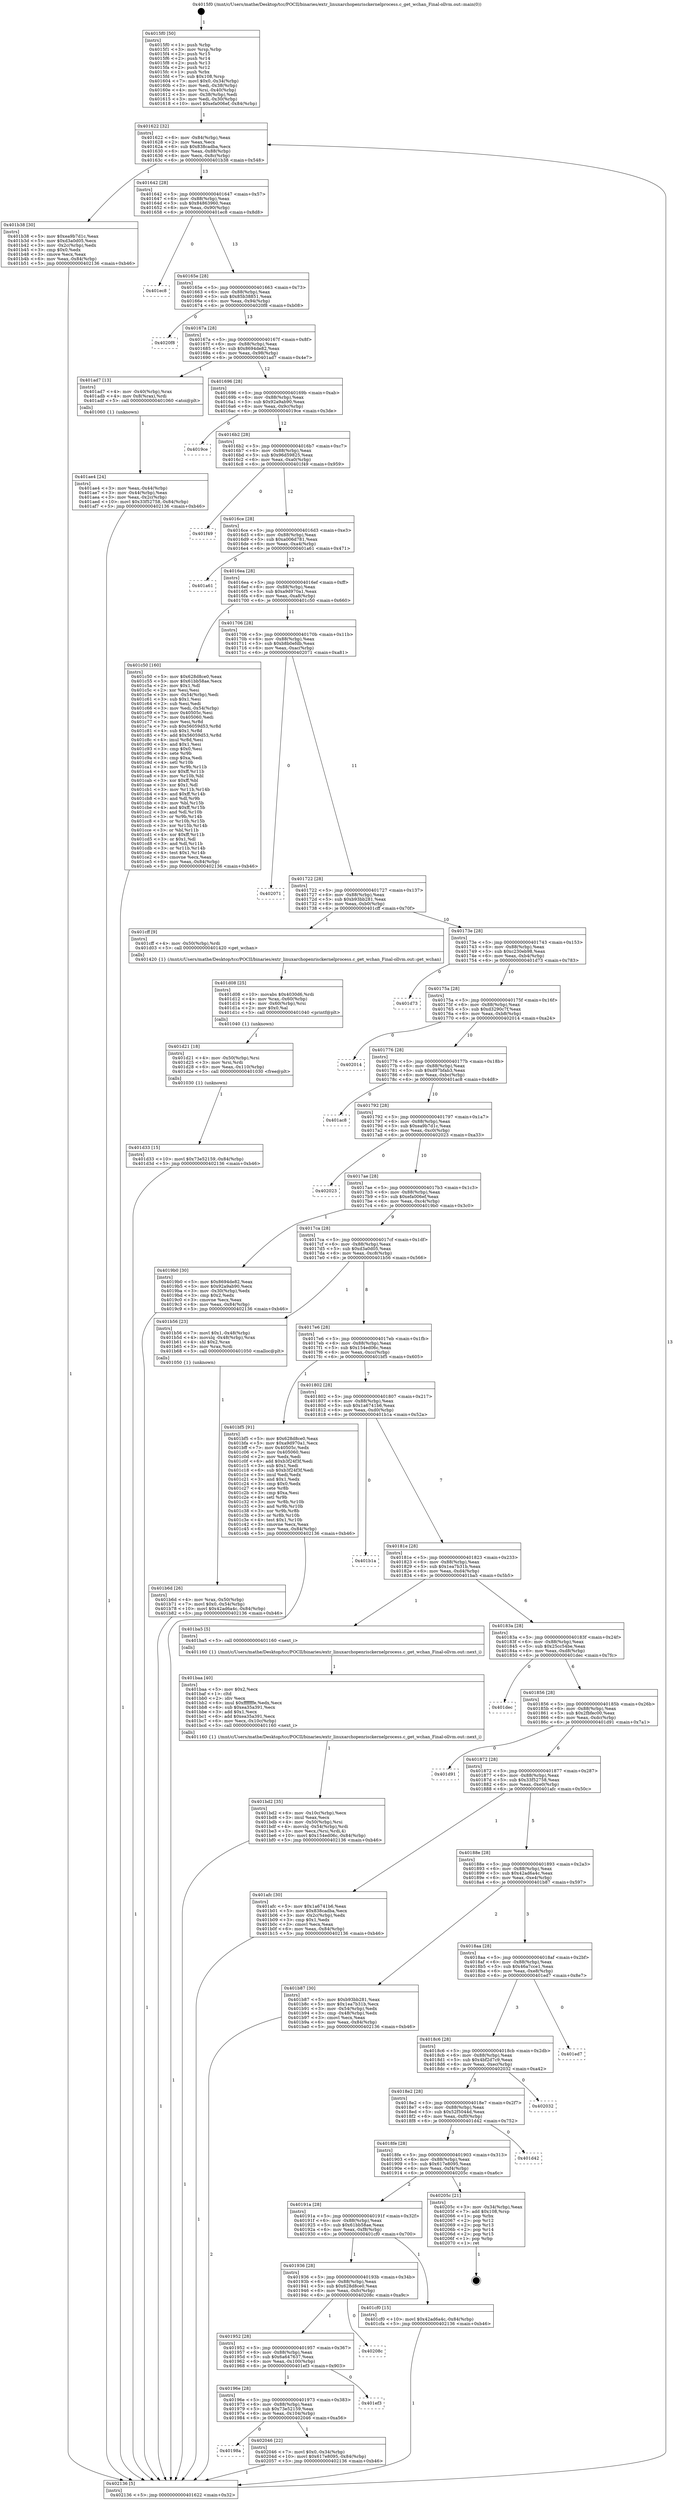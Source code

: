 digraph "0x4015f0" {
  label = "0x4015f0 (/mnt/c/Users/mathe/Desktop/tcc/POCII/binaries/extr_linuxarchopenrisckernelprocess.c_get_wchan_Final-ollvm.out::main(0))"
  labelloc = "t"
  node[shape=record]

  Entry [label="",width=0.3,height=0.3,shape=circle,fillcolor=black,style=filled]
  "0x401622" [label="{
     0x401622 [32]\l
     | [instrs]\l
     &nbsp;&nbsp;0x401622 \<+6\>: mov -0x84(%rbp),%eax\l
     &nbsp;&nbsp;0x401628 \<+2\>: mov %eax,%ecx\l
     &nbsp;&nbsp;0x40162a \<+6\>: sub $0x838cadba,%ecx\l
     &nbsp;&nbsp;0x401630 \<+6\>: mov %eax,-0x88(%rbp)\l
     &nbsp;&nbsp;0x401636 \<+6\>: mov %ecx,-0x8c(%rbp)\l
     &nbsp;&nbsp;0x40163c \<+6\>: je 0000000000401b38 \<main+0x548\>\l
  }"]
  "0x401b38" [label="{
     0x401b38 [30]\l
     | [instrs]\l
     &nbsp;&nbsp;0x401b38 \<+5\>: mov $0xea9b7d1c,%eax\l
     &nbsp;&nbsp;0x401b3d \<+5\>: mov $0xd3a0d05,%ecx\l
     &nbsp;&nbsp;0x401b42 \<+3\>: mov -0x2c(%rbp),%edx\l
     &nbsp;&nbsp;0x401b45 \<+3\>: cmp $0x0,%edx\l
     &nbsp;&nbsp;0x401b48 \<+3\>: cmove %ecx,%eax\l
     &nbsp;&nbsp;0x401b4b \<+6\>: mov %eax,-0x84(%rbp)\l
     &nbsp;&nbsp;0x401b51 \<+5\>: jmp 0000000000402136 \<main+0xb46\>\l
  }"]
  "0x401642" [label="{
     0x401642 [28]\l
     | [instrs]\l
     &nbsp;&nbsp;0x401642 \<+5\>: jmp 0000000000401647 \<main+0x57\>\l
     &nbsp;&nbsp;0x401647 \<+6\>: mov -0x88(%rbp),%eax\l
     &nbsp;&nbsp;0x40164d \<+5\>: sub $0x84863960,%eax\l
     &nbsp;&nbsp;0x401652 \<+6\>: mov %eax,-0x90(%rbp)\l
     &nbsp;&nbsp;0x401658 \<+6\>: je 0000000000401ec8 \<main+0x8d8\>\l
  }"]
  Exit [label="",width=0.3,height=0.3,shape=circle,fillcolor=black,style=filled,peripheries=2]
  "0x401ec8" [label="{
     0x401ec8\l
  }", style=dashed]
  "0x40165e" [label="{
     0x40165e [28]\l
     | [instrs]\l
     &nbsp;&nbsp;0x40165e \<+5\>: jmp 0000000000401663 \<main+0x73\>\l
     &nbsp;&nbsp;0x401663 \<+6\>: mov -0x88(%rbp),%eax\l
     &nbsp;&nbsp;0x401669 \<+5\>: sub $0x85b38851,%eax\l
     &nbsp;&nbsp;0x40166e \<+6\>: mov %eax,-0x94(%rbp)\l
     &nbsp;&nbsp;0x401674 \<+6\>: je 00000000004020f8 \<main+0xb08\>\l
  }"]
  "0x40198a" [label="{
     0x40198a\l
  }", style=dashed]
  "0x4020f8" [label="{
     0x4020f8\l
  }", style=dashed]
  "0x40167a" [label="{
     0x40167a [28]\l
     | [instrs]\l
     &nbsp;&nbsp;0x40167a \<+5\>: jmp 000000000040167f \<main+0x8f\>\l
     &nbsp;&nbsp;0x40167f \<+6\>: mov -0x88(%rbp),%eax\l
     &nbsp;&nbsp;0x401685 \<+5\>: sub $0x8694de82,%eax\l
     &nbsp;&nbsp;0x40168a \<+6\>: mov %eax,-0x98(%rbp)\l
     &nbsp;&nbsp;0x401690 \<+6\>: je 0000000000401ad7 \<main+0x4e7\>\l
  }"]
  "0x402046" [label="{
     0x402046 [22]\l
     | [instrs]\l
     &nbsp;&nbsp;0x402046 \<+7\>: movl $0x0,-0x34(%rbp)\l
     &nbsp;&nbsp;0x40204d \<+10\>: movl $0x617e8095,-0x84(%rbp)\l
     &nbsp;&nbsp;0x402057 \<+5\>: jmp 0000000000402136 \<main+0xb46\>\l
  }"]
  "0x401ad7" [label="{
     0x401ad7 [13]\l
     | [instrs]\l
     &nbsp;&nbsp;0x401ad7 \<+4\>: mov -0x40(%rbp),%rax\l
     &nbsp;&nbsp;0x401adb \<+4\>: mov 0x8(%rax),%rdi\l
     &nbsp;&nbsp;0x401adf \<+5\>: call 0000000000401060 \<atoi@plt\>\l
     | [calls]\l
     &nbsp;&nbsp;0x401060 \{1\} (unknown)\l
  }"]
  "0x401696" [label="{
     0x401696 [28]\l
     | [instrs]\l
     &nbsp;&nbsp;0x401696 \<+5\>: jmp 000000000040169b \<main+0xab\>\l
     &nbsp;&nbsp;0x40169b \<+6\>: mov -0x88(%rbp),%eax\l
     &nbsp;&nbsp;0x4016a1 \<+5\>: sub $0x92a9ab90,%eax\l
     &nbsp;&nbsp;0x4016a6 \<+6\>: mov %eax,-0x9c(%rbp)\l
     &nbsp;&nbsp;0x4016ac \<+6\>: je 00000000004019ce \<main+0x3de\>\l
  }"]
  "0x40196e" [label="{
     0x40196e [28]\l
     | [instrs]\l
     &nbsp;&nbsp;0x40196e \<+5\>: jmp 0000000000401973 \<main+0x383\>\l
     &nbsp;&nbsp;0x401973 \<+6\>: mov -0x88(%rbp),%eax\l
     &nbsp;&nbsp;0x401979 \<+5\>: sub $0x73e52159,%eax\l
     &nbsp;&nbsp;0x40197e \<+6\>: mov %eax,-0x104(%rbp)\l
     &nbsp;&nbsp;0x401984 \<+6\>: je 0000000000402046 \<main+0xa56\>\l
  }"]
  "0x4019ce" [label="{
     0x4019ce\l
  }", style=dashed]
  "0x4016b2" [label="{
     0x4016b2 [28]\l
     | [instrs]\l
     &nbsp;&nbsp;0x4016b2 \<+5\>: jmp 00000000004016b7 \<main+0xc7\>\l
     &nbsp;&nbsp;0x4016b7 \<+6\>: mov -0x88(%rbp),%eax\l
     &nbsp;&nbsp;0x4016bd \<+5\>: sub $0x96d59825,%eax\l
     &nbsp;&nbsp;0x4016c2 \<+6\>: mov %eax,-0xa0(%rbp)\l
     &nbsp;&nbsp;0x4016c8 \<+6\>: je 0000000000401f49 \<main+0x959\>\l
  }"]
  "0x401ef3" [label="{
     0x401ef3\l
  }", style=dashed]
  "0x401f49" [label="{
     0x401f49\l
  }", style=dashed]
  "0x4016ce" [label="{
     0x4016ce [28]\l
     | [instrs]\l
     &nbsp;&nbsp;0x4016ce \<+5\>: jmp 00000000004016d3 \<main+0xe3\>\l
     &nbsp;&nbsp;0x4016d3 \<+6\>: mov -0x88(%rbp),%eax\l
     &nbsp;&nbsp;0x4016d9 \<+5\>: sub $0xa006d781,%eax\l
     &nbsp;&nbsp;0x4016de \<+6\>: mov %eax,-0xa4(%rbp)\l
     &nbsp;&nbsp;0x4016e4 \<+6\>: je 0000000000401a61 \<main+0x471\>\l
  }"]
  "0x401952" [label="{
     0x401952 [28]\l
     | [instrs]\l
     &nbsp;&nbsp;0x401952 \<+5\>: jmp 0000000000401957 \<main+0x367\>\l
     &nbsp;&nbsp;0x401957 \<+6\>: mov -0x88(%rbp),%eax\l
     &nbsp;&nbsp;0x40195d \<+5\>: sub $0x6a647637,%eax\l
     &nbsp;&nbsp;0x401962 \<+6\>: mov %eax,-0x100(%rbp)\l
     &nbsp;&nbsp;0x401968 \<+6\>: je 0000000000401ef3 \<main+0x903\>\l
  }"]
  "0x401a61" [label="{
     0x401a61\l
  }", style=dashed]
  "0x4016ea" [label="{
     0x4016ea [28]\l
     | [instrs]\l
     &nbsp;&nbsp;0x4016ea \<+5\>: jmp 00000000004016ef \<main+0xff\>\l
     &nbsp;&nbsp;0x4016ef \<+6\>: mov -0x88(%rbp),%eax\l
     &nbsp;&nbsp;0x4016f5 \<+5\>: sub $0xa9d970a1,%eax\l
     &nbsp;&nbsp;0x4016fa \<+6\>: mov %eax,-0xa8(%rbp)\l
     &nbsp;&nbsp;0x401700 \<+6\>: je 0000000000401c50 \<main+0x660\>\l
  }"]
  "0x40208c" [label="{
     0x40208c\l
  }", style=dashed]
  "0x401c50" [label="{
     0x401c50 [160]\l
     | [instrs]\l
     &nbsp;&nbsp;0x401c50 \<+5\>: mov $0x628d8ce0,%eax\l
     &nbsp;&nbsp;0x401c55 \<+5\>: mov $0x61bb58ae,%ecx\l
     &nbsp;&nbsp;0x401c5a \<+2\>: mov $0x1,%dl\l
     &nbsp;&nbsp;0x401c5c \<+2\>: xor %esi,%esi\l
     &nbsp;&nbsp;0x401c5e \<+3\>: mov -0x54(%rbp),%edi\l
     &nbsp;&nbsp;0x401c61 \<+3\>: sub $0x1,%esi\l
     &nbsp;&nbsp;0x401c64 \<+2\>: sub %esi,%edi\l
     &nbsp;&nbsp;0x401c66 \<+3\>: mov %edi,-0x54(%rbp)\l
     &nbsp;&nbsp;0x401c69 \<+7\>: mov 0x40505c,%esi\l
     &nbsp;&nbsp;0x401c70 \<+7\>: mov 0x405060,%edi\l
     &nbsp;&nbsp;0x401c77 \<+3\>: mov %esi,%r8d\l
     &nbsp;&nbsp;0x401c7a \<+7\>: sub $0x56059d53,%r8d\l
     &nbsp;&nbsp;0x401c81 \<+4\>: sub $0x1,%r8d\l
     &nbsp;&nbsp;0x401c85 \<+7\>: add $0x56059d53,%r8d\l
     &nbsp;&nbsp;0x401c8c \<+4\>: imul %r8d,%esi\l
     &nbsp;&nbsp;0x401c90 \<+3\>: and $0x1,%esi\l
     &nbsp;&nbsp;0x401c93 \<+3\>: cmp $0x0,%esi\l
     &nbsp;&nbsp;0x401c96 \<+4\>: sete %r9b\l
     &nbsp;&nbsp;0x401c9a \<+3\>: cmp $0xa,%edi\l
     &nbsp;&nbsp;0x401c9d \<+4\>: setl %r10b\l
     &nbsp;&nbsp;0x401ca1 \<+3\>: mov %r9b,%r11b\l
     &nbsp;&nbsp;0x401ca4 \<+4\>: xor $0xff,%r11b\l
     &nbsp;&nbsp;0x401ca8 \<+3\>: mov %r10b,%bl\l
     &nbsp;&nbsp;0x401cab \<+3\>: xor $0xff,%bl\l
     &nbsp;&nbsp;0x401cae \<+3\>: xor $0x1,%dl\l
     &nbsp;&nbsp;0x401cb1 \<+3\>: mov %r11b,%r14b\l
     &nbsp;&nbsp;0x401cb4 \<+4\>: and $0xff,%r14b\l
     &nbsp;&nbsp;0x401cb8 \<+3\>: and %dl,%r9b\l
     &nbsp;&nbsp;0x401cbb \<+3\>: mov %bl,%r15b\l
     &nbsp;&nbsp;0x401cbe \<+4\>: and $0xff,%r15b\l
     &nbsp;&nbsp;0x401cc2 \<+3\>: and %dl,%r10b\l
     &nbsp;&nbsp;0x401cc5 \<+3\>: or %r9b,%r14b\l
     &nbsp;&nbsp;0x401cc8 \<+3\>: or %r10b,%r15b\l
     &nbsp;&nbsp;0x401ccb \<+3\>: xor %r15b,%r14b\l
     &nbsp;&nbsp;0x401cce \<+3\>: or %bl,%r11b\l
     &nbsp;&nbsp;0x401cd1 \<+4\>: xor $0xff,%r11b\l
     &nbsp;&nbsp;0x401cd5 \<+3\>: or $0x1,%dl\l
     &nbsp;&nbsp;0x401cd8 \<+3\>: and %dl,%r11b\l
     &nbsp;&nbsp;0x401cdb \<+3\>: or %r11b,%r14b\l
     &nbsp;&nbsp;0x401cde \<+4\>: test $0x1,%r14b\l
     &nbsp;&nbsp;0x401ce2 \<+3\>: cmovne %ecx,%eax\l
     &nbsp;&nbsp;0x401ce5 \<+6\>: mov %eax,-0x84(%rbp)\l
     &nbsp;&nbsp;0x401ceb \<+5\>: jmp 0000000000402136 \<main+0xb46\>\l
  }"]
  "0x401706" [label="{
     0x401706 [28]\l
     | [instrs]\l
     &nbsp;&nbsp;0x401706 \<+5\>: jmp 000000000040170b \<main+0x11b\>\l
     &nbsp;&nbsp;0x40170b \<+6\>: mov -0x88(%rbp),%eax\l
     &nbsp;&nbsp;0x401711 \<+5\>: sub $0xb8b0efdb,%eax\l
     &nbsp;&nbsp;0x401716 \<+6\>: mov %eax,-0xac(%rbp)\l
     &nbsp;&nbsp;0x40171c \<+6\>: je 0000000000402071 \<main+0xa81\>\l
  }"]
  "0x401d33" [label="{
     0x401d33 [15]\l
     | [instrs]\l
     &nbsp;&nbsp;0x401d33 \<+10\>: movl $0x73e52159,-0x84(%rbp)\l
     &nbsp;&nbsp;0x401d3d \<+5\>: jmp 0000000000402136 \<main+0xb46\>\l
  }"]
  "0x402071" [label="{
     0x402071\l
  }", style=dashed]
  "0x401722" [label="{
     0x401722 [28]\l
     | [instrs]\l
     &nbsp;&nbsp;0x401722 \<+5\>: jmp 0000000000401727 \<main+0x137\>\l
     &nbsp;&nbsp;0x401727 \<+6\>: mov -0x88(%rbp),%eax\l
     &nbsp;&nbsp;0x40172d \<+5\>: sub $0xb93bb281,%eax\l
     &nbsp;&nbsp;0x401732 \<+6\>: mov %eax,-0xb0(%rbp)\l
     &nbsp;&nbsp;0x401738 \<+6\>: je 0000000000401cff \<main+0x70f\>\l
  }"]
  "0x401d21" [label="{
     0x401d21 [18]\l
     | [instrs]\l
     &nbsp;&nbsp;0x401d21 \<+4\>: mov -0x50(%rbp),%rsi\l
     &nbsp;&nbsp;0x401d25 \<+3\>: mov %rsi,%rdi\l
     &nbsp;&nbsp;0x401d28 \<+6\>: mov %eax,-0x110(%rbp)\l
     &nbsp;&nbsp;0x401d2e \<+5\>: call 0000000000401030 \<free@plt\>\l
     | [calls]\l
     &nbsp;&nbsp;0x401030 \{1\} (unknown)\l
  }"]
  "0x401cff" [label="{
     0x401cff [9]\l
     | [instrs]\l
     &nbsp;&nbsp;0x401cff \<+4\>: mov -0x50(%rbp),%rdi\l
     &nbsp;&nbsp;0x401d03 \<+5\>: call 0000000000401420 \<get_wchan\>\l
     | [calls]\l
     &nbsp;&nbsp;0x401420 \{1\} (/mnt/c/Users/mathe/Desktop/tcc/POCII/binaries/extr_linuxarchopenrisckernelprocess.c_get_wchan_Final-ollvm.out::get_wchan)\l
  }"]
  "0x40173e" [label="{
     0x40173e [28]\l
     | [instrs]\l
     &nbsp;&nbsp;0x40173e \<+5\>: jmp 0000000000401743 \<main+0x153\>\l
     &nbsp;&nbsp;0x401743 \<+6\>: mov -0x88(%rbp),%eax\l
     &nbsp;&nbsp;0x401749 \<+5\>: sub $0xc230eb98,%eax\l
     &nbsp;&nbsp;0x40174e \<+6\>: mov %eax,-0xb4(%rbp)\l
     &nbsp;&nbsp;0x401754 \<+6\>: je 0000000000401d73 \<main+0x783\>\l
  }"]
  "0x401d08" [label="{
     0x401d08 [25]\l
     | [instrs]\l
     &nbsp;&nbsp;0x401d08 \<+10\>: movabs $0x4030d6,%rdi\l
     &nbsp;&nbsp;0x401d12 \<+4\>: mov %rax,-0x60(%rbp)\l
     &nbsp;&nbsp;0x401d16 \<+4\>: mov -0x60(%rbp),%rsi\l
     &nbsp;&nbsp;0x401d1a \<+2\>: mov $0x0,%al\l
     &nbsp;&nbsp;0x401d1c \<+5\>: call 0000000000401040 \<printf@plt\>\l
     | [calls]\l
     &nbsp;&nbsp;0x401040 \{1\} (unknown)\l
  }"]
  "0x401d73" [label="{
     0x401d73\l
  }", style=dashed]
  "0x40175a" [label="{
     0x40175a [28]\l
     | [instrs]\l
     &nbsp;&nbsp;0x40175a \<+5\>: jmp 000000000040175f \<main+0x16f\>\l
     &nbsp;&nbsp;0x40175f \<+6\>: mov -0x88(%rbp),%eax\l
     &nbsp;&nbsp;0x401765 \<+5\>: sub $0xd3290c7f,%eax\l
     &nbsp;&nbsp;0x40176a \<+6\>: mov %eax,-0xb8(%rbp)\l
     &nbsp;&nbsp;0x401770 \<+6\>: je 0000000000402014 \<main+0xa24\>\l
  }"]
  "0x401936" [label="{
     0x401936 [28]\l
     | [instrs]\l
     &nbsp;&nbsp;0x401936 \<+5\>: jmp 000000000040193b \<main+0x34b\>\l
     &nbsp;&nbsp;0x40193b \<+6\>: mov -0x88(%rbp),%eax\l
     &nbsp;&nbsp;0x401941 \<+5\>: sub $0x628d8ce0,%eax\l
     &nbsp;&nbsp;0x401946 \<+6\>: mov %eax,-0xfc(%rbp)\l
     &nbsp;&nbsp;0x40194c \<+6\>: je 000000000040208c \<main+0xa9c\>\l
  }"]
  "0x402014" [label="{
     0x402014\l
  }", style=dashed]
  "0x401776" [label="{
     0x401776 [28]\l
     | [instrs]\l
     &nbsp;&nbsp;0x401776 \<+5\>: jmp 000000000040177b \<main+0x18b\>\l
     &nbsp;&nbsp;0x40177b \<+6\>: mov -0x88(%rbp),%eax\l
     &nbsp;&nbsp;0x401781 \<+5\>: sub $0xd97bfab3,%eax\l
     &nbsp;&nbsp;0x401786 \<+6\>: mov %eax,-0xbc(%rbp)\l
     &nbsp;&nbsp;0x40178c \<+6\>: je 0000000000401ac8 \<main+0x4d8\>\l
  }"]
  "0x401cf0" [label="{
     0x401cf0 [15]\l
     | [instrs]\l
     &nbsp;&nbsp;0x401cf0 \<+10\>: movl $0x42ad6a4c,-0x84(%rbp)\l
     &nbsp;&nbsp;0x401cfa \<+5\>: jmp 0000000000402136 \<main+0xb46\>\l
  }"]
  "0x401ac8" [label="{
     0x401ac8\l
  }", style=dashed]
  "0x401792" [label="{
     0x401792 [28]\l
     | [instrs]\l
     &nbsp;&nbsp;0x401792 \<+5\>: jmp 0000000000401797 \<main+0x1a7\>\l
     &nbsp;&nbsp;0x401797 \<+6\>: mov -0x88(%rbp),%eax\l
     &nbsp;&nbsp;0x40179d \<+5\>: sub $0xea9b7d1c,%eax\l
     &nbsp;&nbsp;0x4017a2 \<+6\>: mov %eax,-0xc0(%rbp)\l
     &nbsp;&nbsp;0x4017a8 \<+6\>: je 0000000000402023 \<main+0xa33\>\l
  }"]
  "0x40191a" [label="{
     0x40191a [28]\l
     | [instrs]\l
     &nbsp;&nbsp;0x40191a \<+5\>: jmp 000000000040191f \<main+0x32f\>\l
     &nbsp;&nbsp;0x40191f \<+6\>: mov -0x88(%rbp),%eax\l
     &nbsp;&nbsp;0x401925 \<+5\>: sub $0x61bb58ae,%eax\l
     &nbsp;&nbsp;0x40192a \<+6\>: mov %eax,-0xf8(%rbp)\l
     &nbsp;&nbsp;0x401930 \<+6\>: je 0000000000401cf0 \<main+0x700\>\l
  }"]
  "0x402023" [label="{
     0x402023\l
  }", style=dashed]
  "0x4017ae" [label="{
     0x4017ae [28]\l
     | [instrs]\l
     &nbsp;&nbsp;0x4017ae \<+5\>: jmp 00000000004017b3 \<main+0x1c3\>\l
     &nbsp;&nbsp;0x4017b3 \<+6\>: mov -0x88(%rbp),%eax\l
     &nbsp;&nbsp;0x4017b9 \<+5\>: sub $0xefa006ef,%eax\l
     &nbsp;&nbsp;0x4017be \<+6\>: mov %eax,-0xc4(%rbp)\l
     &nbsp;&nbsp;0x4017c4 \<+6\>: je 00000000004019b0 \<main+0x3c0\>\l
  }"]
  "0x40205c" [label="{
     0x40205c [21]\l
     | [instrs]\l
     &nbsp;&nbsp;0x40205c \<+3\>: mov -0x34(%rbp),%eax\l
     &nbsp;&nbsp;0x40205f \<+7\>: add $0x108,%rsp\l
     &nbsp;&nbsp;0x402066 \<+1\>: pop %rbx\l
     &nbsp;&nbsp;0x402067 \<+2\>: pop %r12\l
     &nbsp;&nbsp;0x402069 \<+2\>: pop %r13\l
     &nbsp;&nbsp;0x40206b \<+2\>: pop %r14\l
     &nbsp;&nbsp;0x40206d \<+2\>: pop %r15\l
     &nbsp;&nbsp;0x40206f \<+1\>: pop %rbp\l
     &nbsp;&nbsp;0x402070 \<+1\>: ret\l
  }"]
  "0x4019b0" [label="{
     0x4019b0 [30]\l
     | [instrs]\l
     &nbsp;&nbsp;0x4019b0 \<+5\>: mov $0x8694de82,%eax\l
     &nbsp;&nbsp;0x4019b5 \<+5\>: mov $0x92a9ab90,%ecx\l
     &nbsp;&nbsp;0x4019ba \<+3\>: mov -0x30(%rbp),%edx\l
     &nbsp;&nbsp;0x4019bd \<+3\>: cmp $0x2,%edx\l
     &nbsp;&nbsp;0x4019c0 \<+3\>: cmovne %ecx,%eax\l
     &nbsp;&nbsp;0x4019c3 \<+6\>: mov %eax,-0x84(%rbp)\l
     &nbsp;&nbsp;0x4019c9 \<+5\>: jmp 0000000000402136 \<main+0xb46\>\l
  }"]
  "0x4017ca" [label="{
     0x4017ca [28]\l
     | [instrs]\l
     &nbsp;&nbsp;0x4017ca \<+5\>: jmp 00000000004017cf \<main+0x1df\>\l
     &nbsp;&nbsp;0x4017cf \<+6\>: mov -0x88(%rbp),%eax\l
     &nbsp;&nbsp;0x4017d5 \<+5\>: sub $0xd3a0d05,%eax\l
     &nbsp;&nbsp;0x4017da \<+6\>: mov %eax,-0xc8(%rbp)\l
     &nbsp;&nbsp;0x4017e0 \<+6\>: je 0000000000401b56 \<main+0x566\>\l
  }"]
  "0x402136" [label="{
     0x402136 [5]\l
     | [instrs]\l
     &nbsp;&nbsp;0x402136 \<+5\>: jmp 0000000000401622 \<main+0x32\>\l
  }"]
  "0x4015f0" [label="{
     0x4015f0 [50]\l
     | [instrs]\l
     &nbsp;&nbsp;0x4015f0 \<+1\>: push %rbp\l
     &nbsp;&nbsp;0x4015f1 \<+3\>: mov %rsp,%rbp\l
     &nbsp;&nbsp;0x4015f4 \<+2\>: push %r15\l
     &nbsp;&nbsp;0x4015f6 \<+2\>: push %r14\l
     &nbsp;&nbsp;0x4015f8 \<+2\>: push %r13\l
     &nbsp;&nbsp;0x4015fa \<+2\>: push %r12\l
     &nbsp;&nbsp;0x4015fc \<+1\>: push %rbx\l
     &nbsp;&nbsp;0x4015fd \<+7\>: sub $0x108,%rsp\l
     &nbsp;&nbsp;0x401604 \<+7\>: movl $0x0,-0x34(%rbp)\l
     &nbsp;&nbsp;0x40160b \<+3\>: mov %edi,-0x38(%rbp)\l
     &nbsp;&nbsp;0x40160e \<+4\>: mov %rsi,-0x40(%rbp)\l
     &nbsp;&nbsp;0x401612 \<+3\>: mov -0x38(%rbp),%edi\l
     &nbsp;&nbsp;0x401615 \<+3\>: mov %edi,-0x30(%rbp)\l
     &nbsp;&nbsp;0x401618 \<+10\>: movl $0xefa006ef,-0x84(%rbp)\l
  }"]
  "0x401ae4" [label="{
     0x401ae4 [24]\l
     | [instrs]\l
     &nbsp;&nbsp;0x401ae4 \<+3\>: mov %eax,-0x44(%rbp)\l
     &nbsp;&nbsp;0x401ae7 \<+3\>: mov -0x44(%rbp),%eax\l
     &nbsp;&nbsp;0x401aea \<+3\>: mov %eax,-0x2c(%rbp)\l
     &nbsp;&nbsp;0x401aed \<+10\>: movl $0x33f52758,-0x84(%rbp)\l
     &nbsp;&nbsp;0x401af7 \<+5\>: jmp 0000000000402136 \<main+0xb46\>\l
  }"]
  "0x4018fe" [label="{
     0x4018fe [28]\l
     | [instrs]\l
     &nbsp;&nbsp;0x4018fe \<+5\>: jmp 0000000000401903 \<main+0x313\>\l
     &nbsp;&nbsp;0x401903 \<+6\>: mov -0x88(%rbp),%eax\l
     &nbsp;&nbsp;0x401909 \<+5\>: sub $0x617e8095,%eax\l
     &nbsp;&nbsp;0x40190e \<+6\>: mov %eax,-0xf4(%rbp)\l
     &nbsp;&nbsp;0x401914 \<+6\>: je 000000000040205c \<main+0xa6c\>\l
  }"]
  "0x401b56" [label="{
     0x401b56 [23]\l
     | [instrs]\l
     &nbsp;&nbsp;0x401b56 \<+7\>: movl $0x1,-0x48(%rbp)\l
     &nbsp;&nbsp;0x401b5d \<+4\>: movslq -0x48(%rbp),%rax\l
     &nbsp;&nbsp;0x401b61 \<+4\>: shl $0x2,%rax\l
     &nbsp;&nbsp;0x401b65 \<+3\>: mov %rax,%rdi\l
     &nbsp;&nbsp;0x401b68 \<+5\>: call 0000000000401050 \<malloc@plt\>\l
     | [calls]\l
     &nbsp;&nbsp;0x401050 \{1\} (unknown)\l
  }"]
  "0x4017e6" [label="{
     0x4017e6 [28]\l
     | [instrs]\l
     &nbsp;&nbsp;0x4017e6 \<+5\>: jmp 00000000004017eb \<main+0x1fb\>\l
     &nbsp;&nbsp;0x4017eb \<+6\>: mov -0x88(%rbp),%eax\l
     &nbsp;&nbsp;0x4017f1 \<+5\>: sub $0x154ed06c,%eax\l
     &nbsp;&nbsp;0x4017f6 \<+6\>: mov %eax,-0xcc(%rbp)\l
     &nbsp;&nbsp;0x4017fc \<+6\>: je 0000000000401bf5 \<main+0x605\>\l
  }"]
  "0x401d42" [label="{
     0x401d42\l
  }", style=dashed]
  "0x401bf5" [label="{
     0x401bf5 [91]\l
     | [instrs]\l
     &nbsp;&nbsp;0x401bf5 \<+5\>: mov $0x628d8ce0,%eax\l
     &nbsp;&nbsp;0x401bfa \<+5\>: mov $0xa9d970a1,%ecx\l
     &nbsp;&nbsp;0x401bff \<+7\>: mov 0x40505c,%edx\l
     &nbsp;&nbsp;0x401c06 \<+7\>: mov 0x405060,%esi\l
     &nbsp;&nbsp;0x401c0d \<+2\>: mov %edx,%edi\l
     &nbsp;&nbsp;0x401c0f \<+6\>: add $0xb3f24f3f,%edi\l
     &nbsp;&nbsp;0x401c15 \<+3\>: sub $0x1,%edi\l
     &nbsp;&nbsp;0x401c18 \<+6\>: sub $0xb3f24f3f,%edi\l
     &nbsp;&nbsp;0x401c1e \<+3\>: imul %edi,%edx\l
     &nbsp;&nbsp;0x401c21 \<+3\>: and $0x1,%edx\l
     &nbsp;&nbsp;0x401c24 \<+3\>: cmp $0x0,%edx\l
     &nbsp;&nbsp;0x401c27 \<+4\>: sete %r8b\l
     &nbsp;&nbsp;0x401c2b \<+3\>: cmp $0xa,%esi\l
     &nbsp;&nbsp;0x401c2e \<+4\>: setl %r9b\l
     &nbsp;&nbsp;0x401c32 \<+3\>: mov %r8b,%r10b\l
     &nbsp;&nbsp;0x401c35 \<+3\>: and %r9b,%r10b\l
     &nbsp;&nbsp;0x401c38 \<+3\>: xor %r9b,%r8b\l
     &nbsp;&nbsp;0x401c3b \<+3\>: or %r8b,%r10b\l
     &nbsp;&nbsp;0x401c3e \<+4\>: test $0x1,%r10b\l
     &nbsp;&nbsp;0x401c42 \<+3\>: cmovne %ecx,%eax\l
     &nbsp;&nbsp;0x401c45 \<+6\>: mov %eax,-0x84(%rbp)\l
     &nbsp;&nbsp;0x401c4b \<+5\>: jmp 0000000000402136 \<main+0xb46\>\l
  }"]
  "0x401802" [label="{
     0x401802 [28]\l
     | [instrs]\l
     &nbsp;&nbsp;0x401802 \<+5\>: jmp 0000000000401807 \<main+0x217\>\l
     &nbsp;&nbsp;0x401807 \<+6\>: mov -0x88(%rbp),%eax\l
     &nbsp;&nbsp;0x40180d \<+5\>: sub $0x1a6741b6,%eax\l
     &nbsp;&nbsp;0x401812 \<+6\>: mov %eax,-0xd0(%rbp)\l
     &nbsp;&nbsp;0x401818 \<+6\>: je 0000000000401b1a \<main+0x52a\>\l
  }"]
  "0x4018e2" [label="{
     0x4018e2 [28]\l
     | [instrs]\l
     &nbsp;&nbsp;0x4018e2 \<+5\>: jmp 00000000004018e7 \<main+0x2f7\>\l
     &nbsp;&nbsp;0x4018e7 \<+6\>: mov -0x88(%rbp),%eax\l
     &nbsp;&nbsp;0x4018ed \<+5\>: sub $0x52f5044d,%eax\l
     &nbsp;&nbsp;0x4018f2 \<+6\>: mov %eax,-0xf0(%rbp)\l
     &nbsp;&nbsp;0x4018f8 \<+6\>: je 0000000000401d42 \<main+0x752\>\l
  }"]
  "0x401b1a" [label="{
     0x401b1a\l
  }", style=dashed]
  "0x40181e" [label="{
     0x40181e [28]\l
     | [instrs]\l
     &nbsp;&nbsp;0x40181e \<+5\>: jmp 0000000000401823 \<main+0x233\>\l
     &nbsp;&nbsp;0x401823 \<+6\>: mov -0x88(%rbp),%eax\l
     &nbsp;&nbsp;0x401829 \<+5\>: sub $0x1ea7b31b,%eax\l
     &nbsp;&nbsp;0x40182e \<+6\>: mov %eax,-0xd4(%rbp)\l
     &nbsp;&nbsp;0x401834 \<+6\>: je 0000000000401ba5 \<main+0x5b5\>\l
  }"]
  "0x402032" [label="{
     0x402032\l
  }", style=dashed]
  "0x401ba5" [label="{
     0x401ba5 [5]\l
     | [instrs]\l
     &nbsp;&nbsp;0x401ba5 \<+5\>: call 0000000000401160 \<next_i\>\l
     | [calls]\l
     &nbsp;&nbsp;0x401160 \{1\} (/mnt/c/Users/mathe/Desktop/tcc/POCII/binaries/extr_linuxarchopenrisckernelprocess.c_get_wchan_Final-ollvm.out::next_i)\l
  }"]
  "0x40183a" [label="{
     0x40183a [28]\l
     | [instrs]\l
     &nbsp;&nbsp;0x40183a \<+5\>: jmp 000000000040183f \<main+0x24f\>\l
     &nbsp;&nbsp;0x40183f \<+6\>: mov -0x88(%rbp),%eax\l
     &nbsp;&nbsp;0x401845 \<+5\>: sub $0x25cc54be,%eax\l
     &nbsp;&nbsp;0x40184a \<+6\>: mov %eax,-0xd8(%rbp)\l
     &nbsp;&nbsp;0x401850 \<+6\>: je 0000000000401dec \<main+0x7fc\>\l
  }"]
  "0x4018c6" [label="{
     0x4018c6 [28]\l
     | [instrs]\l
     &nbsp;&nbsp;0x4018c6 \<+5\>: jmp 00000000004018cb \<main+0x2db\>\l
     &nbsp;&nbsp;0x4018cb \<+6\>: mov -0x88(%rbp),%eax\l
     &nbsp;&nbsp;0x4018d1 \<+5\>: sub $0x4bf2d7c9,%eax\l
     &nbsp;&nbsp;0x4018d6 \<+6\>: mov %eax,-0xec(%rbp)\l
     &nbsp;&nbsp;0x4018dc \<+6\>: je 0000000000402032 \<main+0xa42\>\l
  }"]
  "0x401dec" [label="{
     0x401dec\l
  }", style=dashed]
  "0x401856" [label="{
     0x401856 [28]\l
     | [instrs]\l
     &nbsp;&nbsp;0x401856 \<+5\>: jmp 000000000040185b \<main+0x26b\>\l
     &nbsp;&nbsp;0x40185b \<+6\>: mov -0x88(%rbp),%eax\l
     &nbsp;&nbsp;0x401861 \<+5\>: sub $0x2fbfec00,%eax\l
     &nbsp;&nbsp;0x401866 \<+6\>: mov %eax,-0xdc(%rbp)\l
     &nbsp;&nbsp;0x40186c \<+6\>: je 0000000000401d91 \<main+0x7a1\>\l
  }"]
  "0x401ed7" [label="{
     0x401ed7\l
  }", style=dashed]
  "0x401d91" [label="{
     0x401d91\l
  }", style=dashed]
  "0x401872" [label="{
     0x401872 [28]\l
     | [instrs]\l
     &nbsp;&nbsp;0x401872 \<+5\>: jmp 0000000000401877 \<main+0x287\>\l
     &nbsp;&nbsp;0x401877 \<+6\>: mov -0x88(%rbp),%eax\l
     &nbsp;&nbsp;0x40187d \<+5\>: sub $0x33f52758,%eax\l
     &nbsp;&nbsp;0x401882 \<+6\>: mov %eax,-0xe0(%rbp)\l
     &nbsp;&nbsp;0x401888 \<+6\>: je 0000000000401afc \<main+0x50c\>\l
  }"]
  "0x401bd2" [label="{
     0x401bd2 [35]\l
     | [instrs]\l
     &nbsp;&nbsp;0x401bd2 \<+6\>: mov -0x10c(%rbp),%ecx\l
     &nbsp;&nbsp;0x401bd8 \<+3\>: imul %eax,%ecx\l
     &nbsp;&nbsp;0x401bdb \<+4\>: mov -0x50(%rbp),%rsi\l
     &nbsp;&nbsp;0x401bdf \<+4\>: movslq -0x54(%rbp),%rdi\l
     &nbsp;&nbsp;0x401be3 \<+3\>: mov %ecx,(%rsi,%rdi,4)\l
     &nbsp;&nbsp;0x401be6 \<+10\>: movl $0x154ed06c,-0x84(%rbp)\l
     &nbsp;&nbsp;0x401bf0 \<+5\>: jmp 0000000000402136 \<main+0xb46\>\l
  }"]
  "0x401afc" [label="{
     0x401afc [30]\l
     | [instrs]\l
     &nbsp;&nbsp;0x401afc \<+5\>: mov $0x1a6741b6,%eax\l
     &nbsp;&nbsp;0x401b01 \<+5\>: mov $0x838cadba,%ecx\l
     &nbsp;&nbsp;0x401b06 \<+3\>: mov -0x2c(%rbp),%edx\l
     &nbsp;&nbsp;0x401b09 \<+3\>: cmp $0x1,%edx\l
     &nbsp;&nbsp;0x401b0c \<+3\>: cmovl %ecx,%eax\l
     &nbsp;&nbsp;0x401b0f \<+6\>: mov %eax,-0x84(%rbp)\l
     &nbsp;&nbsp;0x401b15 \<+5\>: jmp 0000000000402136 \<main+0xb46\>\l
  }"]
  "0x40188e" [label="{
     0x40188e [28]\l
     | [instrs]\l
     &nbsp;&nbsp;0x40188e \<+5\>: jmp 0000000000401893 \<main+0x2a3\>\l
     &nbsp;&nbsp;0x401893 \<+6\>: mov -0x88(%rbp),%eax\l
     &nbsp;&nbsp;0x401899 \<+5\>: sub $0x42ad6a4c,%eax\l
     &nbsp;&nbsp;0x40189e \<+6\>: mov %eax,-0xe4(%rbp)\l
     &nbsp;&nbsp;0x4018a4 \<+6\>: je 0000000000401b87 \<main+0x597\>\l
  }"]
  "0x401b6d" [label="{
     0x401b6d [26]\l
     | [instrs]\l
     &nbsp;&nbsp;0x401b6d \<+4\>: mov %rax,-0x50(%rbp)\l
     &nbsp;&nbsp;0x401b71 \<+7\>: movl $0x0,-0x54(%rbp)\l
     &nbsp;&nbsp;0x401b78 \<+10\>: movl $0x42ad6a4c,-0x84(%rbp)\l
     &nbsp;&nbsp;0x401b82 \<+5\>: jmp 0000000000402136 \<main+0xb46\>\l
  }"]
  "0x401baa" [label="{
     0x401baa [40]\l
     | [instrs]\l
     &nbsp;&nbsp;0x401baa \<+5\>: mov $0x2,%ecx\l
     &nbsp;&nbsp;0x401baf \<+1\>: cltd\l
     &nbsp;&nbsp;0x401bb0 \<+2\>: idiv %ecx\l
     &nbsp;&nbsp;0x401bb2 \<+6\>: imul $0xfffffffe,%edx,%ecx\l
     &nbsp;&nbsp;0x401bb8 \<+6\>: sub $0xea35a391,%ecx\l
     &nbsp;&nbsp;0x401bbe \<+3\>: add $0x1,%ecx\l
     &nbsp;&nbsp;0x401bc1 \<+6\>: add $0xea35a391,%ecx\l
     &nbsp;&nbsp;0x401bc7 \<+6\>: mov %ecx,-0x10c(%rbp)\l
     &nbsp;&nbsp;0x401bcd \<+5\>: call 0000000000401160 \<next_i\>\l
     | [calls]\l
     &nbsp;&nbsp;0x401160 \{1\} (/mnt/c/Users/mathe/Desktop/tcc/POCII/binaries/extr_linuxarchopenrisckernelprocess.c_get_wchan_Final-ollvm.out::next_i)\l
  }"]
  "0x401b87" [label="{
     0x401b87 [30]\l
     | [instrs]\l
     &nbsp;&nbsp;0x401b87 \<+5\>: mov $0xb93bb281,%eax\l
     &nbsp;&nbsp;0x401b8c \<+5\>: mov $0x1ea7b31b,%ecx\l
     &nbsp;&nbsp;0x401b91 \<+3\>: mov -0x54(%rbp),%edx\l
     &nbsp;&nbsp;0x401b94 \<+3\>: cmp -0x48(%rbp),%edx\l
     &nbsp;&nbsp;0x401b97 \<+3\>: cmovl %ecx,%eax\l
     &nbsp;&nbsp;0x401b9a \<+6\>: mov %eax,-0x84(%rbp)\l
     &nbsp;&nbsp;0x401ba0 \<+5\>: jmp 0000000000402136 \<main+0xb46\>\l
  }"]
  "0x4018aa" [label="{
     0x4018aa [28]\l
     | [instrs]\l
     &nbsp;&nbsp;0x4018aa \<+5\>: jmp 00000000004018af \<main+0x2bf\>\l
     &nbsp;&nbsp;0x4018af \<+6\>: mov -0x88(%rbp),%eax\l
     &nbsp;&nbsp;0x4018b5 \<+5\>: sub $0x46a7cce1,%eax\l
     &nbsp;&nbsp;0x4018ba \<+6\>: mov %eax,-0xe8(%rbp)\l
     &nbsp;&nbsp;0x4018c0 \<+6\>: je 0000000000401ed7 \<main+0x8e7\>\l
  }"]
  Entry -> "0x4015f0" [label=" 1"]
  "0x401622" -> "0x401b38" [label=" 1"]
  "0x401622" -> "0x401642" [label=" 13"]
  "0x40205c" -> Exit [label=" 1"]
  "0x401642" -> "0x401ec8" [label=" 0"]
  "0x401642" -> "0x40165e" [label=" 13"]
  "0x402046" -> "0x402136" [label=" 1"]
  "0x40165e" -> "0x4020f8" [label=" 0"]
  "0x40165e" -> "0x40167a" [label=" 13"]
  "0x40196e" -> "0x40198a" [label=" 0"]
  "0x40167a" -> "0x401ad7" [label=" 1"]
  "0x40167a" -> "0x401696" [label=" 12"]
  "0x40196e" -> "0x402046" [label=" 1"]
  "0x401696" -> "0x4019ce" [label=" 0"]
  "0x401696" -> "0x4016b2" [label=" 12"]
  "0x401952" -> "0x40196e" [label=" 1"]
  "0x4016b2" -> "0x401f49" [label=" 0"]
  "0x4016b2" -> "0x4016ce" [label=" 12"]
  "0x401952" -> "0x401ef3" [label=" 0"]
  "0x4016ce" -> "0x401a61" [label=" 0"]
  "0x4016ce" -> "0x4016ea" [label=" 12"]
  "0x401936" -> "0x401952" [label=" 1"]
  "0x4016ea" -> "0x401c50" [label=" 1"]
  "0x4016ea" -> "0x401706" [label=" 11"]
  "0x401936" -> "0x40208c" [label=" 0"]
  "0x401706" -> "0x402071" [label=" 0"]
  "0x401706" -> "0x401722" [label=" 11"]
  "0x401d33" -> "0x402136" [label=" 1"]
  "0x401722" -> "0x401cff" [label=" 1"]
  "0x401722" -> "0x40173e" [label=" 10"]
  "0x401d21" -> "0x401d33" [label=" 1"]
  "0x40173e" -> "0x401d73" [label=" 0"]
  "0x40173e" -> "0x40175a" [label=" 10"]
  "0x401d08" -> "0x401d21" [label=" 1"]
  "0x40175a" -> "0x402014" [label=" 0"]
  "0x40175a" -> "0x401776" [label=" 10"]
  "0x401cff" -> "0x401d08" [label=" 1"]
  "0x401776" -> "0x401ac8" [label=" 0"]
  "0x401776" -> "0x401792" [label=" 10"]
  "0x401cf0" -> "0x402136" [label=" 1"]
  "0x401792" -> "0x402023" [label=" 0"]
  "0x401792" -> "0x4017ae" [label=" 10"]
  "0x40191a" -> "0x401cf0" [label=" 1"]
  "0x4017ae" -> "0x4019b0" [label=" 1"]
  "0x4017ae" -> "0x4017ca" [label=" 9"]
  "0x4019b0" -> "0x402136" [label=" 1"]
  "0x4015f0" -> "0x401622" [label=" 1"]
  "0x402136" -> "0x401622" [label=" 13"]
  "0x401ad7" -> "0x401ae4" [label=" 1"]
  "0x401ae4" -> "0x402136" [label=" 1"]
  "0x40191a" -> "0x401936" [label=" 1"]
  "0x4017ca" -> "0x401b56" [label=" 1"]
  "0x4017ca" -> "0x4017e6" [label=" 8"]
  "0x4018fe" -> "0x40205c" [label=" 1"]
  "0x4017e6" -> "0x401bf5" [label=" 1"]
  "0x4017e6" -> "0x401802" [label=" 7"]
  "0x4018fe" -> "0x40191a" [label=" 2"]
  "0x401802" -> "0x401b1a" [label=" 0"]
  "0x401802" -> "0x40181e" [label=" 7"]
  "0x4018e2" -> "0x401d42" [label=" 0"]
  "0x40181e" -> "0x401ba5" [label=" 1"]
  "0x40181e" -> "0x40183a" [label=" 6"]
  "0x4018e2" -> "0x4018fe" [label=" 3"]
  "0x40183a" -> "0x401dec" [label=" 0"]
  "0x40183a" -> "0x401856" [label=" 6"]
  "0x4018c6" -> "0x402032" [label=" 0"]
  "0x401856" -> "0x401d91" [label=" 0"]
  "0x401856" -> "0x401872" [label=" 6"]
  "0x4018c6" -> "0x4018e2" [label=" 3"]
  "0x401872" -> "0x401afc" [label=" 1"]
  "0x401872" -> "0x40188e" [label=" 5"]
  "0x401afc" -> "0x402136" [label=" 1"]
  "0x401b38" -> "0x402136" [label=" 1"]
  "0x401b56" -> "0x401b6d" [label=" 1"]
  "0x401b6d" -> "0x402136" [label=" 1"]
  "0x4018aa" -> "0x401ed7" [label=" 0"]
  "0x40188e" -> "0x401b87" [label=" 2"]
  "0x40188e" -> "0x4018aa" [label=" 3"]
  "0x401b87" -> "0x402136" [label=" 2"]
  "0x401ba5" -> "0x401baa" [label=" 1"]
  "0x401baa" -> "0x401bd2" [label=" 1"]
  "0x401bd2" -> "0x402136" [label=" 1"]
  "0x401bf5" -> "0x402136" [label=" 1"]
  "0x401c50" -> "0x402136" [label=" 1"]
  "0x4018aa" -> "0x4018c6" [label=" 3"]
}
